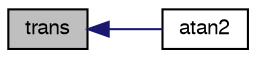 digraph "trans"
{
  bgcolor="transparent";
  edge [fontname="FreeSans",fontsize="10",labelfontname="FreeSans",labelfontsize="10"];
  node [fontname="FreeSans",fontsize="10",shape=record];
  rankdir="LR";
  Node50804 [label="trans",height=0.2,width=0.4,color="black", fillcolor="grey75", style="filled", fontcolor="black"];
  Node50804 -> Node50805 [dir="back",color="midnightblue",fontsize="10",style="solid",fontname="FreeSans"];
  Node50805 [label="atan2",height=0.2,width=0.4,color="black",URL="$a21124.html#a9d45ac659e1f4191f75f0fe34ad7f596"];
}
